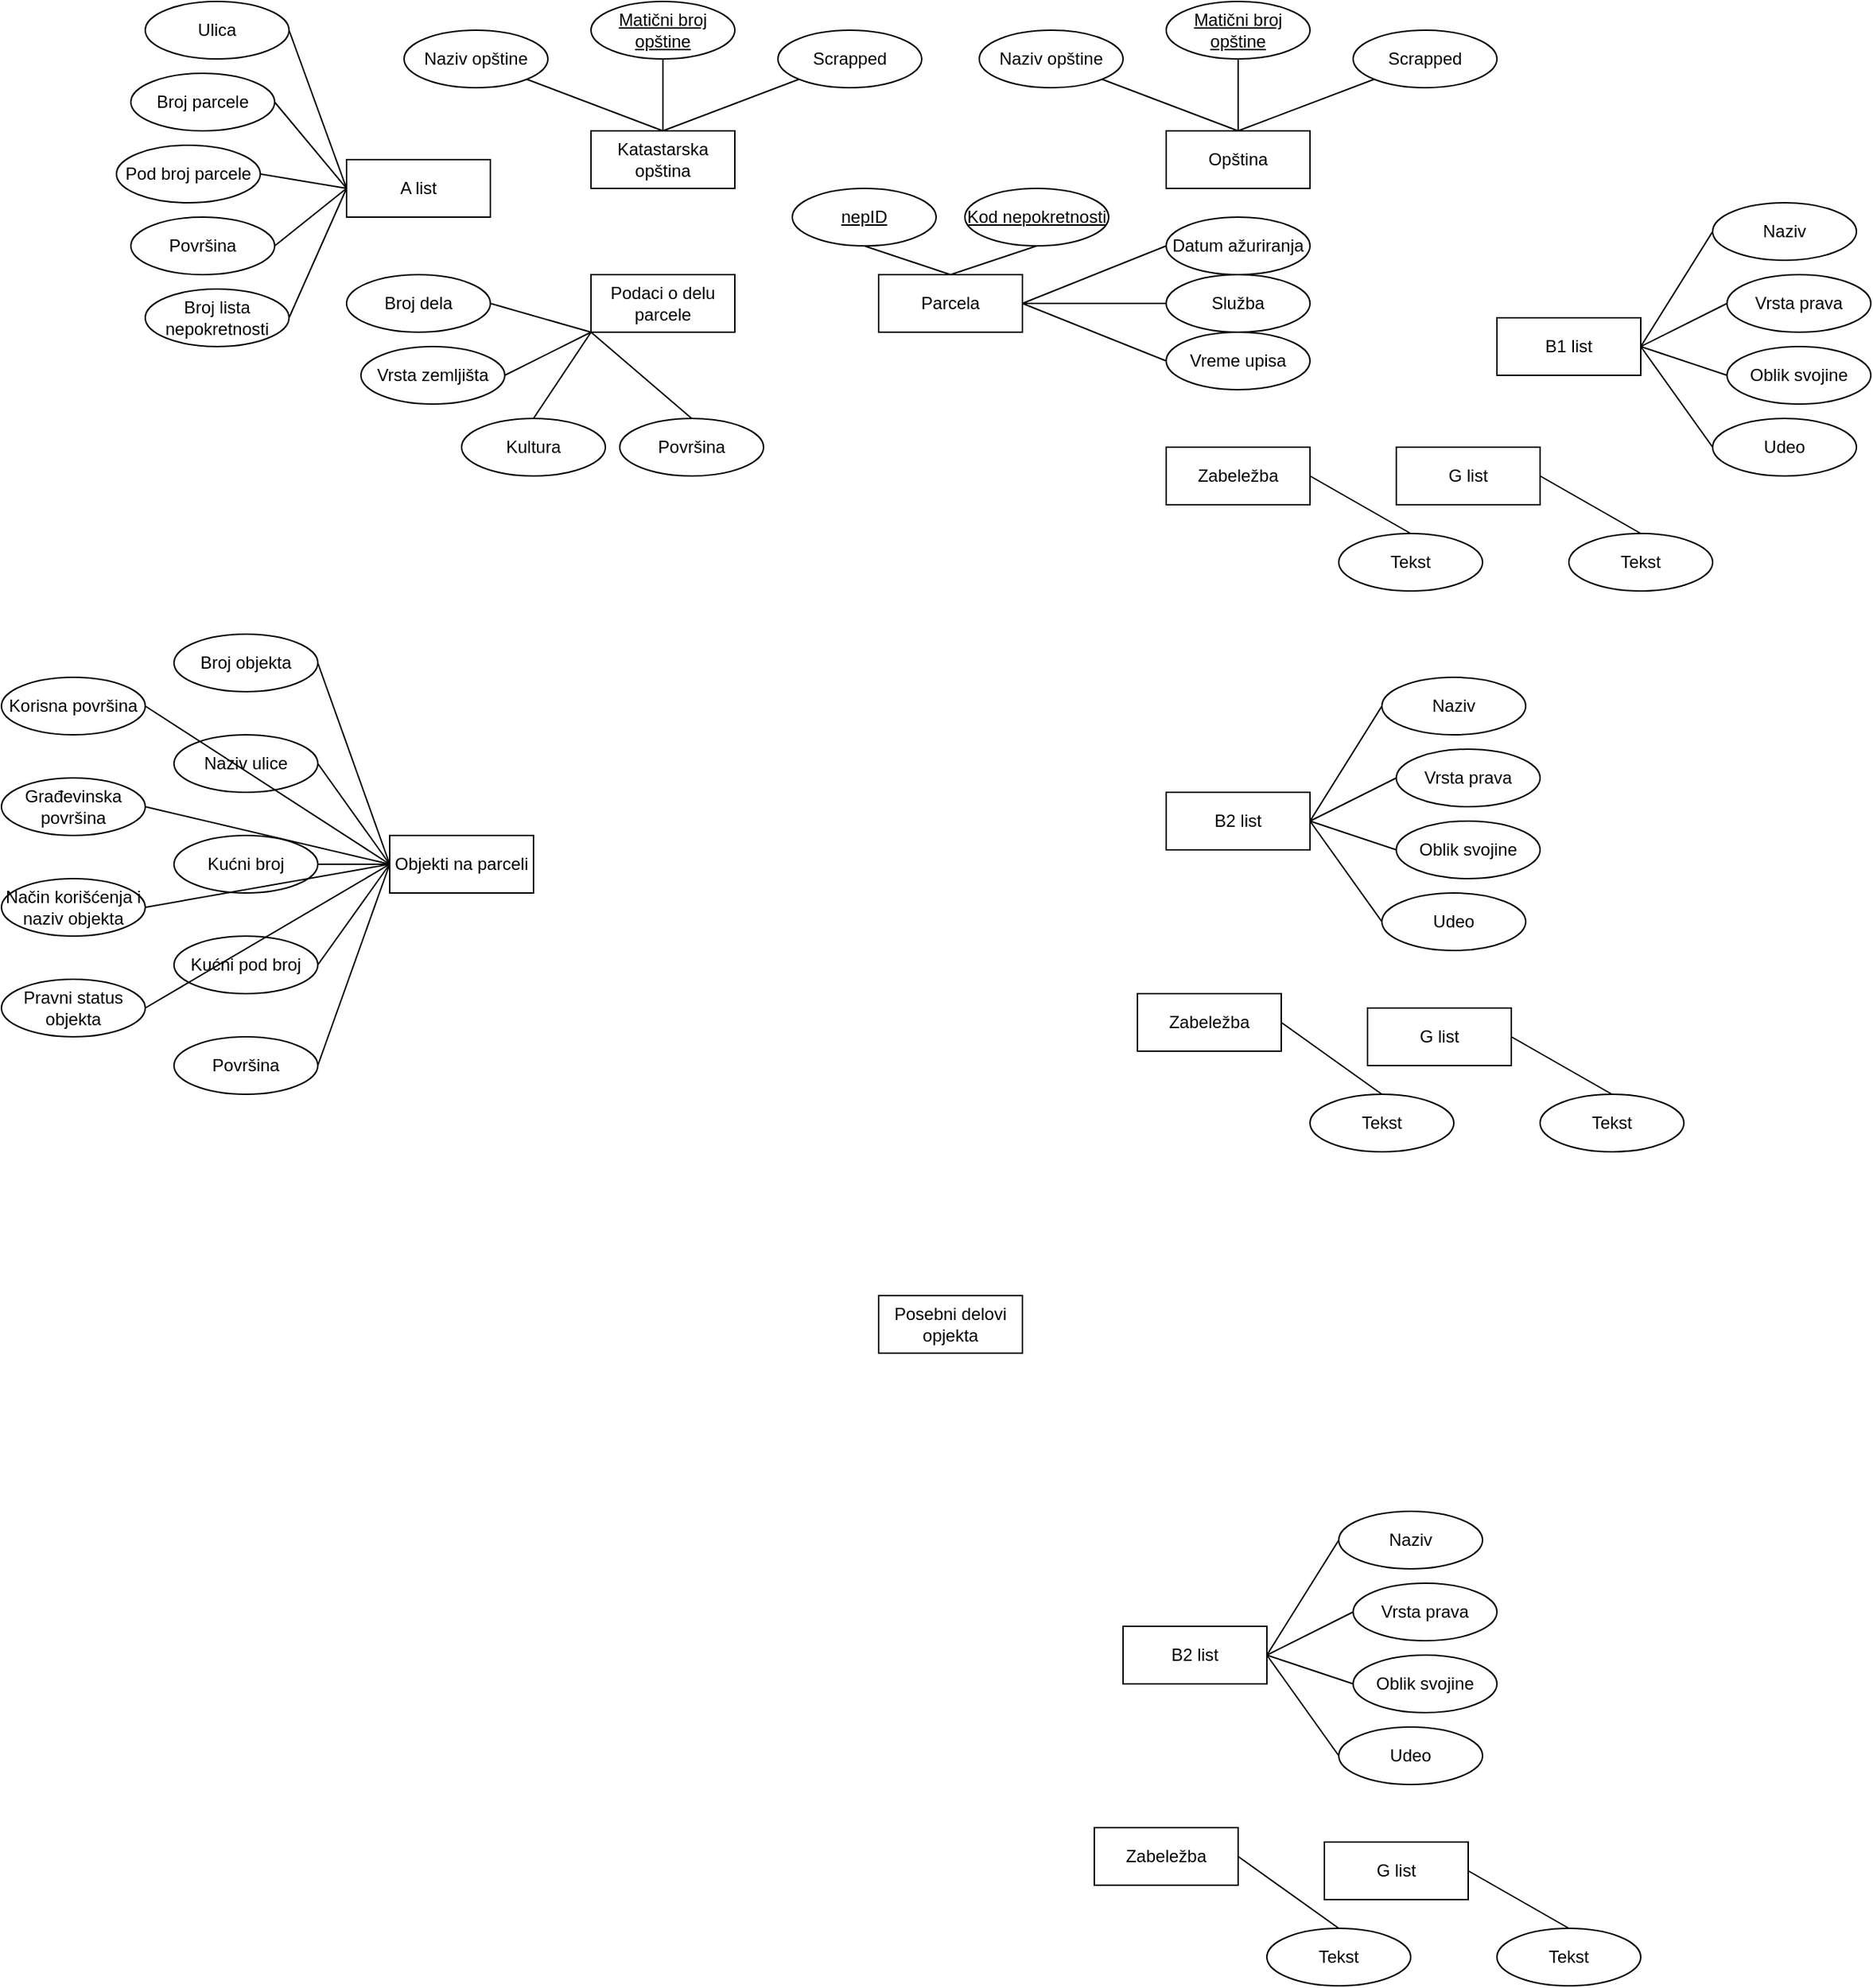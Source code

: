<mxfile version="13.5.5" type="device"><diagram id="R2lEEEUBdFMjLlhIrx00" name="Page-1"><mxGraphModel dx="2676" dy="861" grid="1" gridSize="10" guides="1" tooltips="1" connect="1" arrows="1" fold="1" page="1" pageScale="1" pageWidth="850" pageHeight="1100" math="0" shadow="0" extFonts="Permanent Marker^https://fonts.googleapis.com/css?family=Permanent+Marker"><root><mxCell id="0"/><mxCell id="1" parent="0"/><mxCell id="-k4tAiSwnsfLfCl1Pn4e-1" value="&lt;div&gt;Katastarska opština&lt;/div&gt;" style="whiteSpace=wrap;html=1;align=center;" vertex="1" parent="1"><mxGeometry x="-420" y="120" width="100" height="40" as="geometry"/></mxCell><mxCell id="-k4tAiSwnsfLfCl1Pn4e-2" value="Opština" style="whiteSpace=wrap;html=1;align=center;" vertex="1" parent="1"><mxGeometry x="-20" y="120" width="100" height="40" as="geometry"/></mxCell><mxCell id="-k4tAiSwnsfLfCl1Pn4e-3" value="Matični broj opštine" style="ellipse;whiteSpace=wrap;html=1;align=center;fontStyle=4;" vertex="1" parent="1"><mxGeometry x="-20" y="30" width="100" height="40" as="geometry"/></mxCell><mxCell id="-k4tAiSwnsfLfCl1Pn4e-4" value="&lt;div&gt;Naziv opštine&lt;/div&gt;" style="ellipse;whiteSpace=wrap;html=1;align=center;" vertex="1" parent="1"><mxGeometry x="-150" y="50" width="100" height="40" as="geometry"/></mxCell><mxCell id="-k4tAiSwnsfLfCl1Pn4e-5" value="&lt;div&gt;Scrapped&lt;/div&gt;" style="ellipse;whiteSpace=wrap;html=1;align=center;" vertex="1" parent="1"><mxGeometry x="110" y="50" width="100" height="40" as="geometry"/></mxCell><mxCell id="-k4tAiSwnsfLfCl1Pn4e-6" value="" style="endArrow=none;html=1;rounded=0;exitX=0;exitY=1;exitDx=0;exitDy=0;entryX=0.5;entryY=0;entryDx=0;entryDy=0;" edge="1" parent="1" source="-k4tAiSwnsfLfCl1Pn4e-5" target="-k4tAiSwnsfLfCl1Pn4e-2"><mxGeometry relative="1" as="geometry"><mxPoint x="-150" y="250" as="sourcePoint"/><mxPoint x="30" y="120" as="targetPoint"/></mxGeometry></mxCell><mxCell id="-k4tAiSwnsfLfCl1Pn4e-7" value="" style="endArrow=none;html=1;rounded=0;exitX=0.5;exitY=1;exitDx=0;exitDy=0;entryX=0.5;entryY=0;entryDx=0;entryDy=0;" edge="1" parent="1" source="-k4tAiSwnsfLfCl1Pn4e-3" target="-k4tAiSwnsfLfCl1Pn4e-2"><mxGeometry relative="1" as="geometry"><mxPoint x="-150" y="250" as="sourcePoint"/><mxPoint x="30" y="120" as="targetPoint"/></mxGeometry></mxCell><mxCell id="-k4tAiSwnsfLfCl1Pn4e-8" value="" style="endArrow=none;html=1;rounded=0;exitX=1;exitY=1;exitDx=0;exitDy=0;entryX=0.5;entryY=0;entryDx=0;entryDy=0;" edge="1" parent="1" source="-k4tAiSwnsfLfCl1Pn4e-4" target="-k4tAiSwnsfLfCl1Pn4e-2"><mxGeometry relative="1" as="geometry"><mxPoint x="-150" y="250" as="sourcePoint"/><mxPoint x="10" y="250" as="targetPoint"/></mxGeometry></mxCell><mxCell id="-k4tAiSwnsfLfCl1Pn4e-10" value="Matični broj opštine" style="ellipse;whiteSpace=wrap;html=1;align=center;fontStyle=4;" vertex="1" parent="1"><mxGeometry x="-420" y="30" width="100" height="40" as="geometry"/></mxCell><mxCell id="-k4tAiSwnsfLfCl1Pn4e-11" value="&lt;div&gt;Naziv opštine&lt;/div&gt;" style="ellipse;whiteSpace=wrap;html=1;align=center;" vertex="1" parent="1"><mxGeometry x="-550" y="50" width="100" height="40" as="geometry"/></mxCell><mxCell id="-k4tAiSwnsfLfCl1Pn4e-12" value="&lt;div&gt;Scrapped&lt;/div&gt;" style="ellipse;whiteSpace=wrap;html=1;align=center;" vertex="1" parent="1"><mxGeometry x="-290" y="50" width="100" height="40" as="geometry"/></mxCell><mxCell id="-k4tAiSwnsfLfCl1Pn4e-14" value="" style="endArrow=none;html=1;rounded=0;exitX=1;exitY=1;exitDx=0;exitDy=0;entryX=0.5;entryY=0;entryDx=0;entryDy=0;" edge="1" parent="1" source="-k4tAiSwnsfLfCl1Pn4e-11" target="-k4tAiSwnsfLfCl1Pn4e-1"><mxGeometry relative="1" as="geometry"><mxPoint x="-220" y="250" as="sourcePoint"/><mxPoint x="-510" y="150" as="targetPoint"/></mxGeometry></mxCell><mxCell id="-k4tAiSwnsfLfCl1Pn4e-15" value="" style="endArrow=none;html=1;rounded=0;entryX=0;entryY=1;entryDx=0;entryDy=0;exitX=0.5;exitY=0;exitDx=0;exitDy=0;" edge="1" parent="1" source="-k4tAiSwnsfLfCl1Pn4e-1" target="-k4tAiSwnsfLfCl1Pn4e-12"><mxGeometry relative="1" as="geometry"><mxPoint x="-220" y="250" as="sourcePoint"/><mxPoint x="-60" y="250" as="targetPoint"/></mxGeometry></mxCell><mxCell id="-k4tAiSwnsfLfCl1Pn4e-16" value="" style="endArrow=none;html=1;rounded=0;exitX=0.5;exitY=0;exitDx=0;exitDy=0;entryX=0.5;entryY=1;entryDx=0;entryDy=0;" edge="1" parent="1" source="-k4tAiSwnsfLfCl1Pn4e-1" target="-k4tAiSwnsfLfCl1Pn4e-10"><mxGeometry relative="1" as="geometry"><mxPoint x="-220" y="250" as="sourcePoint"/><mxPoint x="-60" y="250" as="targetPoint"/></mxGeometry></mxCell><mxCell id="-k4tAiSwnsfLfCl1Pn4e-17" value="&lt;div&gt;Parcela&lt;/div&gt;" style="whiteSpace=wrap;html=1;align=center;" vertex="1" parent="1"><mxGeometry x="-220" y="220" width="100" height="40" as="geometry"/></mxCell><mxCell id="-k4tAiSwnsfLfCl1Pn4e-18" value="&lt;div&gt;Objekti na parceli&lt;/div&gt;" style="whiteSpace=wrap;html=1;align=center;" vertex="1" parent="1"><mxGeometry x="-560" y="610" width="100" height="40" as="geometry"/></mxCell><mxCell id="-k4tAiSwnsfLfCl1Pn4e-19" value="&lt;div&gt;Posebni delovi opjekta&lt;/div&gt;" style="whiteSpace=wrap;html=1;align=center;" vertex="1" parent="1"><mxGeometry x="-220" y="930" width="100" height="40" as="geometry"/></mxCell><mxCell id="-k4tAiSwnsfLfCl1Pn4e-20" value="nepID" style="ellipse;whiteSpace=wrap;html=1;align=center;fontStyle=4;" vertex="1" parent="1"><mxGeometry x="-280" y="160" width="100" height="40" as="geometry"/></mxCell><mxCell id="-k4tAiSwnsfLfCl1Pn4e-21" value="&lt;div&gt;Kod nepokretnosti&lt;/div&gt;" style="ellipse;whiteSpace=wrap;html=1;align=center;fontStyle=4;" vertex="1" parent="1"><mxGeometry x="-160" y="160" width="100" height="40" as="geometry"/></mxCell><mxCell id="-k4tAiSwnsfLfCl1Pn4e-22" value="&lt;div&gt;Datum ažuriranja&lt;/div&gt;" style="ellipse;whiteSpace=wrap;html=1;align=center;" vertex="1" parent="1"><mxGeometry x="-20" y="180" width="100" height="40" as="geometry"/></mxCell><mxCell id="-k4tAiSwnsfLfCl1Pn4e-23" value="&lt;div&gt;Služba&lt;/div&gt;" style="ellipse;whiteSpace=wrap;html=1;align=center;" vertex="1" parent="1"><mxGeometry x="-20" y="220" width="100" height="40" as="geometry"/></mxCell><mxCell id="-k4tAiSwnsfLfCl1Pn4e-24" value="&lt;div&gt;Vreme upisa&lt;/div&gt;" style="ellipse;whiteSpace=wrap;html=1;align=center;" vertex="1" parent="1"><mxGeometry x="-20" y="260" width="100" height="40" as="geometry"/></mxCell><mxCell id="-k4tAiSwnsfLfCl1Pn4e-25" value="Broj lista nepokretnosti" style="ellipse;whiteSpace=wrap;html=1;align=center;" vertex="1" parent="1"><mxGeometry x="-730" y="230" width="100" height="40" as="geometry"/></mxCell><mxCell id="-k4tAiSwnsfLfCl1Pn4e-26" value="Površina" style="ellipse;whiteSpace=wrap;html=1;align=center;" vertex="1" parent="1"><mxGeometry x="-740" y="180" width="100" height="40" as="geometry"/></mxCell><mxCell id="-k4tAiSwnsfLfCl1Pn4e-27" value="Ulica" style="ellipse;whiteSpace=wrap;html=1;align=center;" vertex="1" parent="1"><mxGeometry x="-730" y="30" width="100" height="40" as="geometry"/></mxCell><mxCell id="-k4tAiSwnsfLfCl1Pn4e-28" value="&lt;div&gt;Pod broj parcele&lt;/div&gt;" style="ellipse;whiteSpace=wrap;html=1;align=center;" vertex="1" parent="1"><mxGeometry x="-750" y="130" width="100" height="40" as="geometry"/></mxCell><mxCell id="-k4tAiSwnsfLfCl1Pn4e-29" value="Broj parcele" style="ellipse;whiteSpace=wrap;html=1;align=center;" vertex="1" parent="1"><mxGeometry x="-740" y="80" width="100" height="40" as="geometry"/></mxCell><mxCell id="-k4tAiSwnsfLfCl1Pn4e-30" value="&lt;div&gt;Podaci o delu parcele&lt;/div&gt;" style="whiteSpace=wrap;html=1;align=center;" vertex="1" parent="1"><mxGeometry x="-420" y="220" width="100" height="40" as="geometry"/></mxCell><mxCell id="-k4tAiSwnsfLfCl1Pn4e-31" value="&lt;div&gt;A list&lt;/div&gt;" style="whiteSpace=wrap;html=1;align=center;" vertex="1" parent="1"><mxGeometry x="-590" y="140" width="100" height="40" as="geometry"/></mxCell><mxCell id="-k4tAiSwnsfLfCl1Pn4e-32" value="" style="endArrow=none;html=1;rounded=0;exitX=1;exitY=0.5;exitDx=0;exitDy=0;entryX=0;entryY=0.5;entryDx=0;entryDy=0;" edge="1" parent="1" source="-k4tAiSwnsfLfCl1Pn4e-25" target="-k4tAiSwnsfLfCl1Pn4e-31"><mxGeometry relative="1" as="geometry"><mxPoint x="-230" y="300" as="sourcePoint"/><mxPoint x="-70" y="300" as="targetPoint"/></mxGeometry></mxCell><mxCell id="-k4tAiSwnsfLfCl1Pn4e-33" value="" style="endArrow=none;html=1;rounded=0;exitX=1;exitY=0.5;exitDx=0;exitDy=0;entryX=0;entryY=0.5;entryDx=0;entryDy=0;" edge="1" parent="1" source="-k4tAiSwnsfLfCl1Pn4e-26" target="-k4tAiSwnsfLfCl1Pn4e-31"><mxGeometry relative="1" as="geometry"><mxPoint x="-230" y="300" as="sourcePoint"/><mxPoint x="-70" y="300" as="targetPoint"/></mxGeometry></mxCell><mxCell id="-k4tAiSwnsfLfCl1Pn4e-34" value="" style="endArrow=none;html=1;rounded=0;exitX=1;exitY=0.5;exitDx=0;exitDy=0;entryX=0;entryY=0.5;entryDx=0;entryDy=0;" edge="1" parent="1" source="-k4tAiSwnsfLfCl1Pn4e-28" target="-k4tAiSwnsfLfCl1Pn4e-31"><mxGeometry relative="1" as="geometry"><mxPoint x="-230" y="300" as="sourcePoint"/><mxPoint x="-70" y="300" as="targetPoint"/></mxGeometry></mxCell><mxCell id="-k4tAiSwnsfLfCl1Pn4e-35" value="" style="endArrow=none;html=1;rounded=0;exitX=1;exitY=0.5;exitDx=0;exitDy=0;entryX=0;entryY=0.5;entryDx=0;entryDy=0;" edge="1" parent="1" source="-k4tAiSwnsfLfCl1Pn4e-29" target="-k4tAiSwnsfLfCl1Pn4e-31"><mxGeometry relative="1" as="geometry"><mxPoint x="-230" y="300" as="sourcePoint"/><mxPoint x="-70" y="300" as="targetPoint"/></mxGeometry></mxCell><mxCell id="-k4tAiSwnsfLfCl1Pn4e-36" value="" style="endArrow=none;html=1;rounded=0;exitX=0;exitY=0.5;exitDx=0;exitDy=0;entryX=1;entryY=0.5;entryDx=0;entryDy=0;" edge="1" parent="1" source="-k4tAiSwnsfLfCl1Pn4e-31" target="-k4tAiSwnsfLfCl1Pn4e-27"><mxGeometry relative="1" as="geometry"><mxPoint x="-230" y="300" as="sourcePoint"/><mxPoint x="-70" y="300" as="targetPoint"/></mxGeometry></mxCell><mxCell id="-k4tAiSwnsfLfCl1Pn4e-38" value="" style="endArrow=none;html=1;rounded=0;exitX=1;exitY=0.5;exitDx=0;exitDy=0;entryX=0;entryY=0.5;entryDx=0;entryDy=0;" edge="1" parent="1" source="-k4tAiSwnsfLfCl1Pn4e-17" target="-k4tAiSwnsfLfCl1Pn4e-22"><mxGeometry relative="1" as="geometry"><mxPoint x="-230" y="300" as="sourcePoint"/><mxPoint x="-70" y="300" as="targetPoint"/></mxGeometry></mxCell><mxCell id="-k4tAiSwnsfLfCl1Pn4e-39" value="" style="endArrow=none;html=1;rounded=0;exitX=0.5;exitY=1;exitDx=0;exitDy=0;entryX=0.5;entryY=0;entryDx=0;entryDy=0;" edge="1" parent="1" source="-k4tAiSwnsfLfCl1Pn4e-21" target="-k4tAiSwnsfLfCl1Pn4e-17"><mxGeometry relative="1" as="geometry"><mxPoint x="-230" y="300" as="sourcePoint"/><mxPoint x="-70" y="300" as="targetPoint"/></mxGeometry></mxCell><mxCell id="-k4tAiSwnsfLfCl1Pn4e-40" value="" style="endArrow=none;html=1;rounded=0;exitX=0.5;exitY=1;exitDx=0;exitDy=0;entryX=0.5;entryY=0;entryDx=0;entryDy=0;" edge="1" parent="1" source="-k4tAiSwnsfLfCl1Pn4e-20" target="-k4tAiSwnsfLfCl1Pn4e-17"><mxGeometry relative="1" as="geometry"><mxPoint x="-230" y="300" as="sourcePoint"/><mxPoint x="-70" y="300" as="targetPoint"/></mxGeometry></mxCell><mxCell id="-k4tAiSwnsfLfCl1Pn4e-43" value="" style="endArrow=none;html=1;rounded=0;exitX=1;exitY=0.5;exitDx=0;exitDy=0;entryX=0;entryY=0.5;entryDx=0;entryDy=0;" edge="1" parent="1" source="-k4tAiSwnsfLfCl1Pn4e-17" target="-k4tAiSwnsfLfCl1Pn4e-24"><mxGeometry relative="1" as="geometry"><mxPoint x="-230" y="300" as="sourcePoint"/><mxPoint x="-70" y="300" as="targetPoint"/></mxGeometry></mxCell><mxCell id="-k4tAiSwnsfLfCl1Pn4e-44" value="" style="endArrow=none;html=1;rounded=0;entryX=1;entryY=0.5;entryDx=0;entryDy=0;exitX=0;exitY=0.5;exitDx=0;exitDy=0;" edge="1" parent="1" source="-k4tAiSwnsfLfCl1Pn4e-23" target="-k4tAiSwnsfLfCl1Pn4e-17"><mxGeometry relative="1" as="geometry"><mxPoint x="-230" y="300" as="sourcePoint"/><mxPoint x="-70" y="300" as="targetPoint"/></mxGeometry></mxCell><mxCell id="-k4tAiSwnsfLfCl1Pn4e-45" value="Površina" style="ellipse;whiteSpace=wrap;html=1;align=center;" vertex="1" parent="1"><mxGeometry x="-400" y="320" width="100" height="40" as="geometry"/></mxCell><mxCell id="-k4tAiSwnsfLfCl1Pn4e-46" value="Vrsta zemljišta" style="ellipse;whiteSpace=wrap;html=1;align=center;" vertex="1" parent="1"><mxGeometry x="-580" y="270" width="100" height="40" as="geometry"/></mxCell><mxCell id="-k4tAiSwnsfLfCl1Pn4e-47" value="Kultura" style="ellipse;whiteSpace=wrap;html=1;align=center;" vertex="1" parent="1"><mxGeometry x="-510" y="320" width="100" height="40" as="geometry"/></mxCell><mxCell id="-k4tAiSwnsfLfCl1Pn4e-48" value="Broj dela" style="ellipse;whiteSpace=wrap;html=1;align=center;" vertex="1" parent="1"><mxGeometry x="-590" y="220" width="100" height="40" as="geometry"/></mxCell><mxCell id="-k4tAiSwnsfLfCl1Pn4e-49" value="" style="endArrow=none;html=1;rounded=0;exitX=0;exitY=1;exitDx=0;exitDy=0;entryX=0.5;entryY=0;entryDx=0;entryDy=0;" edge="1" parent="1" source="-k4tAiSwnsfLfCl1Pn4e-30" target="-k4tAiSwnsfLfCl1Pn4e-45"><mxGeometry relative="1" as="geometry"><mxPoint x="-250" y="150" as="sourcePoint"/><mxPoint x="-90" y="150" as="targetPoint"/></mxGeometry></mxCell><mxCell id="-k4tAiSwnsfLfCl1Pn4e-50" value="" style="endArrow=none;html=1;rounded=0;exitX=0.5;exitY=0;exitDx=0;exitDy=0;entryX=0;entryY=1;entryDx=0;entryDy=0;" edge="1" parent="1" source="-k4tAiSwnsfLfCl1Pn4e-47" target="-k4tAiSwnsfLfCl1Pn4e-30"><mxGeometry relative="1" as="geometry"><mxPoint x="-250" y="150" as="sourcePoint"/><mxPoint x="-90" y="150" as="targetPoint"/></mxGeometry></mxCell><mxCell id="-k4tAiSwnsfLfCl1Pn4e-51" value="" style="endArrow=none;html=1;rounded=0;exitX=1;exitY=0.5;exitDx=0;exitDy=0;entryX=0;entryY=1;entryDx=0;entryDy=0;" edge="1" parent="1" source="-k4tAiSwnsfLfCl1Pn4e-46" target="-k4tAiSwnsfLfCl1Pn4e-30"><mxGeometry relative="1" as="geometry"><mxPoint x="-190" y="270" as="sourcePoint"/><mxPoint x="-90" y="150" as="targetPoint"/></mxGeometry></mxCell><mxCell id="-k4tAiSwnsfLfCl1Pn4e-52" value="" style="endArrow=none;html=1;rounded=0;exitX=1;exitY=0.5;exitDx=0;exitDy=0;entryX=0;entryY=1;entryDx=0;entryDy=0;" edge="1" parent="1" source="-k4tAiSwnsfLfCl1Pn4e-48" target="-k4tAiSwnsfLfCl1Pn4e-30"><mxGeometry relative="1" as="geometry"><mxPoint x="-250" y="150" as="sourcePoint"/><mxPoint x="-90" y="150" as="targetPoint"/></mxGeometry></mxCell><mxCell id="-k4tAiSwnsfLfCl1Pn4e-53" value="&lt;div&gt;B1 list&lt;/div&gt;" style="whiteSpace=wrap;html=1;align=center;" vertex="1" parent="1"><mxGeometry x="210" y="250" width="100" height="40" as="geometry"/></mxCell><mxCell id="-k4tAiSwnsfLfCl1Pn4e-54" value="Naziv" style="ellipse;whiteSpace=wrap;html=1;align=center;" vertex="1" parent="1"><mxGeometry x="360" y="170" width="100" height="40" as="geometry"/></mxCell><mxCell id="-k4tAiSwnsfLfCl1Pn4e-55" value="Vrsta prava" style="ellipse;whiteSpace=wrap;html=1;align=center;" vertex="1" parent="1"><mxGeometry x="370" y="220" width="100" height="40" as="geometry"/></mxCell><mxCell id="-k4tAiSwnsfLfCl1Pn4e-56" value="Oblik svojine" style="ellipse;whiteSpace=wrap;html=1;align=center;" vertex="1" parent="1"><mxGeometry x="370" y="270" width="100" height="40" as="geometry"/></mxCell><mxCell id="-k4tAiSwnsfLfCl1Pn4e-57" value="&lt;div&gt;Udeo&lt;/div&gt;" style="ellipse;whiteSpace=wrap;html=1;align=center;" vertex="1" parent="1"><mxGeometry x="360" y="320" width="100" height="40" as="geometry"/></mxCell><mxCell id="-k4tAiSwnsfLfCl1Pn4e-58" value="" style="endArrow=none;html=1;rounded=0;entryX=0;entryY=0.5;entryDx=0;entryDy=0;exitX=1;exitY=0.5;exitDx=0;exitDy=0;" edge="1" parent="1" source="-k4tAiSwnsfLfCl1Pn4e-53" target="-k4tAiSwnsfLfCl1Pn4e-57"><mxGeometry relative="1" as="geometry"><mxPoint x="-80" y="130" as="sourcePoint"/><mxPoint x="80" y="130" as="targetPoint"/></mxGeometry></mxCell><mxCell id="-k4tAiSwnsfLfCl1Pn4e-59" value="" style="endArrow=none;html=1;rounded=0;entryX=0;entryY=0.5;entryDx=0;entryDy=0;exitX=1;exitY=0.5;exitDx=0;exitDy=0;" edge="1" parent="1" source="-k4tAiSwnsfLfCl1Pn4e-53" target="-k4tAiSwnsfLfCl1Pn4e-56"><mxGeometry relative="1" as="geometry"><mxPoint x="-80" y="130" as="sourcePoint"/><mxPoint x="80" y="130" as="targetPoint"/></mxGeometry></mxCell><mxCell id="-k4tAiSwnsfLfCl1Pn4e-60" value="" style="endArrow=none;html=1;rounded=0;entryX=0;entryY=0.5;entryDx=0;entryDy=0;exitX=1;exitY=0.5;exitDx=0;exitDy=0;" edge="1" parent="1" source="-k4tAiSwnsfLfCl1Pn4e-53" target="-k4tAiSwnsfLfCl1Pn4e-55"><mxGeometry relative="1" as="geometry"><mxPoint x="-80" y="130" as="sourcePoint"/><mxPoint x="80" y="130" as="targetPoint"/></mxGeometry></mxCell><mxCell id="-k4tAiSwnsfLfCl1Pn4e-61" value="" style="endArrow=none;html=1;rounded=0;entryX=0;entryY=0.5;entryDx=0;entryDy=0;exitX=1;exitY=0.5;exitDx=0;exitDy=0;" edge="1" parent="1" source="-k4tAiSwnsfLfCl1Pn4e-53" target="-k4tAiSwnsfLfCl1Pn4e-54"><mxGeometry relative="1" as="geometry"><mxPoint x="-80" y="130" as="sourcePoint"/><mxPoint x="80" y="130" as="targetPoint"/></mxGeometry></mxCell><mxCell id="-k4tAiSwnsfLfCl1Pn4e-62" value="G list" style="whiteSpace=wrap;html=1;align=center;" vertex="1" parent="1"><mxGeometry x="140" y="340" width="100" height="40" as="geometry"/></mxCell><mxCell id="-k4tAiSwnsfLfCl1Pn4e-64" value="&lt;div&gt;Tekst&lt;/div&gt;" style="ellipse;whiteSpace=wrap;html=1;align=center;" vertex="1" parent="1"><mxGeometry x="260" y="400" width="100" height="40" as="geometry"/></mxCell><mxCell id="-k4tAiSwnsfLfCl1Pn4e-65" value="" style="endArrow=none;html=1;rounded=0;entryX=1;entryY=0.5;entryDx=0;entryDy=0;exitX=0.5;exitY=0;exitDx=0;exitDy=0;" edge="1" parent="1" source="-k4tAiSwnsfLfCl1Pn4e-64" target="-k4tAiSwnsfLfCl1Pn4e-62"><mxGeometry relative="1" as="geometry"><mxPoint x="-140" y="220" as="sourcePoint"/><mxPoint x="20" y="220" as="targetPoint"/></mxGeometry></mxCell><mxCell id="-k4tAiSwnsfLfCl1Pn4e-66" value="Zabeležba" style="whiteSpace=wrap;html=1;align=center;" vertex="1" parent="1"><mxGeometry x="-20" y="340" width="100" height="40" as="geometry"/></mxCell><mxCell id="-k4tAiSwnsfLfCl1Pn4e-67" value="&lt;div&gt;Tekst&lt;/div&gt;" style="ellipse;whiteSpace=wrap;html=1;align=center;" vertex="1" parent="1"><mxGeometry x="100" y="400" width="100" height="40" as="geometry"/></mxCell><mxCell id="-k4tAiSwnsfLfCl1Pn4e-68" value="" style="endArrow=none;html=1;rounded=0;exitX=0.5;exitY=0;exitDx=0;exitDy=0;entryX=1;entryY=0.5;entryDx=0;entryDy=0;" edge="1" parent="1" source="-k4tAiSwnsfLfCl1Pn4e-67" target="-k4tAiSwnsfLfCl1Pn4e-66"><mxGeometry relative="1" as="geometry"><mxPoint x="280" y="430" as="sourcePoint"/><mxPoint x="230" y="370" as="targetPoint"/></mxGeometry></mxCell><mxCell id="-k4tAiSwnsfLfCl1Pn4e-69" value="G list" style="whiteSpace=wrap;html=1;align=center;" vertex="1" parent="1"><mxGeometry x="120" y="730" width="100" height="40" as="geometry"/></mxCell><mxCell id="-k4tAiSwnsfLfCl1Pn4e-70" value="&lt;div&gt;Tekst&lt;/div&gt;" style="ellipse;whiteSpace=wrap;html=1;align=center;" vertex="1" parent="1"><mxGeometry x="240" y="790" width="100" height="40" as="geometry"/></mxCell><mxCell id="-k4tAiSwnsfLfCl1Pn4e-71" value="" style="endArrow=none;html=1;rounded=0;entryX=1;entryY=0.5;entryDx=0;entryDy=0;exitX=0.5;exitY=0;exitDx=0;exitDy=0;" edge="1" parent="1" source="-k4tAiSwnsfLfCl1Pn4e-70" target="-k4tAiSwnsfLfCl1Pn4e-69"><mxGeometry relative="1" as="geometry"><mxPoint x="-140" y="500" as="sourcePoint"/><mxPoint x="20" y="500" as="targetPoint"/></mxGeometry></mxCell><mxCell id="-k4tAiSwnsfLfCl1Pn4e-72" value="Zabeležba" style="whiteSpace=wrap;html=1;align=center;" vertex="1" parent="1"><mxGeometry x="-40" y="720" width="100" height="40" as="geometry"/></mxCell><mxCell id="-k4tAiSwnsfLfCl1Pn4e-73" value="&lt;div&gt;Tekst&lt;/div&gt;" style="ellipse;whiteSpace=wrap;html=1;align=center;" vertex="1" parent="1"><mxGeometry x="80" y="790" width="100" height="40" as="geometry"/></mxCell><mxCell id="-k4tAiSwnsfLfCl1Pn4e-74" value="" style="endArrow=none;html=1;rounded=0;exitX=0.5;exitY=0;exitDx=0;exitDy=0;entryX=1;entryY=0.5;entryDx=0;entryDy=0;" edge="1" parent="1" source="-k4tAiSwnsfLfCl1Pn4e-73" target="-k4tAiSwnsfLfCl1Pn4e-72"><mxGeometry relative="1" as="geometry"><mxPoint x="280" y="710" as="sourcePoint"/><mxPoint x="230" y="650" as="targetPoint"/></mxGeometry></mxCell><mxCell id="-k4tAiSwnsfLfCl1Pn4e-75" value="&lt;div&gt;B2 list&lt;/div&gt;" style="whiteSpace=wrap;html=1;align=center;" vertex="1" parent="1"><mxGeometry x="-20" y="580" width="100" height="40" as="geometry"/></mxCell><mxCell id="-k4tAiSwnsfLfCl1Pn4e-76" value="Naziv" style="ellipse;whiteSpace=wrap;html=1;align=center;" vertex="1" parent="1"><mxGeometry x="130" y="500" width="100" height="40" as="geometry"/></mxCell><mxCell id="-k4tAiSwnsfLfCl1Pn4e-77" value="Vrsta prava" style="ellipse;whiteSpace=wrap;html=1;align=center;" vertex="1" parent="1"><mxGeometry x="140" y="550" width="100" height="40" as="geometry"/></mxCell><mxCell id="-k4tAiSwnsfLfCl1Pn4e-78" value="Oblik svojine" style="ellipse;whiteSpace=wrap;html=1;align=center;" vertex="1" parent="1"><mxGeometry x="140" y="600" width="100" height="40" as="geometry"/></mxCell><mxCell id="-k4tAiSwnsfLfCl1Pn4e-79" value="&lt;div&gt;Udeo&lt;/div&gt;" style="ellipse;whiteSpace=wrap;html=1;align=center;" vertex="1" parent="1"><mxGeometry x="130" y="650" width="100" height="40" as="geometry"/></mxCell><mxCell id="-k4tAiSwnsfLfCl1Pn4e-80" value="" style="endArrow=none;html=1;rounded=0;entryX=0;entryY=0.5;entryDx=0;entryDy=0;exitX=1;exitY=0.5;exitDx=0;exitDy=0;" edge="1" parent="1" source="-k4tAiSwnsfLfCl1Pn4e-75" target="-k4tAiSwnsfLfCl1Pn4e-79"><mxGeometry relative="1" as="geometry"><mxPoint x="-290" y="520" as="sourcePoint"/><mxPoint x="-130" y="520" as="targetPoint"/></mxGeometry></mxCell><mxCell id="-k4tAiSwnsfLfCl1Pn4e-81" value="" style="endArrow=none;html=1;rounded=0;entryX=0;entryY=0.5;entryDx=0;entryDy=0;exitX=1;exitY=0.5;exitDx=0;exitDy=0;" edge="1" parent="1" source="-k4tAiSwnsfLfCl1Pn4e-75" target="-k4tAiSwnsfLfCl1Pn4e-78"><mxGeometry relative="1" as="geometry"><mxPoint x="-290" y="520" as="sourcePoint"/><mxPoint x="-130" y="520" as="targetPoint"/></mxGeometry></mxCell><mxCell id="-k4tAiSwnsfLfCl1Pn4e-82" value="" style="endArrow=none;html=1;rounded=0;entryX=0;entryY=0.5;entryDx=0;entryDy=0;exitX=1;exitY=0.5;exitDx=0;exitDy=0;" edge="1" parent="1" source="-k4tAiSwnsfLfCl1Pn4e-75" target="-k4tAiSwnsfLfCl1Pn4e-77"><mxGeometry relative="1" as="geometry"><mxPoint x="-290" y="520" as="sourcePoint"/><mxPoint x="-130" y="520" as="targetPoint"/></mxGeometry></mxCell><mxCell id="-k4tAiSwnsfLfCl1Pn4e-83" value="" style="endArrow=none;html=1;rounded=0;entryX=0;entryY=0.5;entryDx=0;entryDy=0;exitX=1;exitY=0.5;exitDx=0;exitDy=0;" edge="1" parent="1" source="-k4tAiSwnsfLfCl1Pn4e-75" target="-k4tAiSwnsfLfCl1Pn4e-76"><mxGeometry relative="1" as="geometry"><mxPoint x="-290" y="520" as="sourcePoint"/><mxPoint x="-130" y="520" as="targetPoint"/></mxGeometry></mxCell><mxCell id="-k4tAiSwnsfLfCl1Pn4e-84" value="Broj objekta" style="ellipse;whiteSpace=wrap;html=1;align=center;" vertex="1" parent="1"><mxGeometry x="-710" y="470" width="100" height="40" as="geometry"/></mxCell><mxCell id="-k4tAiSwnsfLfCl1Pn4e-85" value="Naziv ulice" style="ellipse;whiteSpace=wrap;html=1;align=center;" vertex="1" parent="1"><mxGeometry x="-710" y="540" width="100" height="40" as="geometry"/></mxCell><mxCell id="-k4tAiSwnsfLfCl1Pn4e-87" value="Kućni broj" style="ellipse;whiteSpace=wrap;html=1;align=center;" vertex="1" parent="1"><mxGeometry x="-710" y="610" width="100" height="40" as="geometry"/></mxCell><mxCell id="-k4tAiSwnsfLfCl1Pn4e-88" value="Kućni pod broj" style="ellipse;whiteSpace=wrap;html=1;align=center;" vertex="1" parent="1"><mxGeometry x="-710" y="680" width="100" height="40" as="geometry"/></mxCell><mxCell id="-k4tAiSwnsfLfCl1Pn4e-89" value="Površina" style="ellipse;whiteSpace=wrap;html=1;align=center;" vertex="1" parent="1"><mxGeometry x="-710" y="750" width="100" height="40" as="geometry"/></mxCell><mxCell id="-k4tAiSwnsfLfCl1Pn4e-90" value="Korisna površina" style="ellipse;whiteSpace=wrap;html=1;align=center;" vertex="1" parent="1"><mxGeometry x="-830" y="500" width="100" height="40" as="geometry"/></mxCell><mxCell id="-k4tAiSwnsfLfCl1Pn4e-91" value="Građevinska površina" style="ellipse;whiteSpace=wrap;html=1;align=center;" vertex="1" parent="1"><mxGeometry x="-830" y="570" width="100" height="40" as="geometry"/></mxCell><mxCell id="-k4tAiSwnsfLfCl1Pn4e-92" value="Način korišćenja i naziv objekta" style="ellipse;whiteSpace=wrap;html=1;align=center;" vertex="1" parent="1"><mxGeometry x="-830" y="640" width="100" height="40" as="geometry"/></mxCell><mxCell id="-k4tAiSwnsfLfCl1Pn4e-93" value="Pravni status objekta" style="ellipse;whiteSpace=wrap;html=1;align=center;" vertex="1" parent="1"><mxGeometry x="-830" y="710" width="100" height="40" as="geometry"/></mxCell><mxCell id="-k4tAiSwnsfLfCl1Pn4e-96" value="" style="endArrow=none;html=1;rounded=0;exitX=1;exitY=0.5;exitDx=0;exitDy=0;entryX=0;entryY=0.5;entryDx=0;entryDy=0;" edge="1" parent="1" source="-k4tAiSwnsfLfCl1Pn4e-93" target="-k4tAiSwnsfLfCl1Pn4e-18"><mxGeometry relative="1" as="geometry"><mxPoint x="-520" y="540" as="sourcePoint"/><mxPoint x="-530" y="720" as="targetPoint"/></mxGeometry></mxCell><mxCell id="-k4tAiSwnsfLfCl1Pn4e-97" value="" style="endArrow=none;html=1;rounded=0;exitX=1;exitY=0.5;exitDx=0;exitDy=0;entryX=0;entryY=0.5;entryDx=0;entryDy=0;" edge="1" parent="1" source="-k4tAiSwnsfLfCl1Pn4e-92" target="-k4tAiSwnsfLfCl1Pn4e-18"><mxGeometry relative="1" as="geometry"><mxPoint x="-520" y="540" as="sourcePoint"/><mxPoint x="-360" y="540" as="targetPoint"/></mxGeometry></mxCell><mxCell id="-k4tAiSwnsfLfCl1Pn4e-98" value="" style="endArrow=none;html=1;rounded=0;exitX=1;exitY=0.5;exitDx=0;exitDy=0;entryX=0;entryY=0.5;entryDx=0;entryDy=0;" edge="1" parent="1" source="-k4tAiSwnsfLfCl1Pn4e-91" target="-k4tAiSwnsfLfCl1Pn4e-18"><mxGeometry relative="1" as="geometry"><mxPoint x="-520" y="540" as="sourcePoint"/><mxPoint x="-360" y="540" as="targetPoint"/></mxGeometry></mxCell><mxCell id="-k4tAiSwnsfLfCl1Pn4e-99" value="" style="endArrow=none;html=1;rounded=0;exitX=1;exitY=0.5;exitDx=0;exitDy=0;entryX=0;entryY=0.5;entryDx=0;entryDy=0;" edge="1" parent="1" source="-k4tAiSwnsfLfCl1Pn4e-90" target="-k4tAiSwnsfLfCl1Pn4e-18"><mxGeometry relative="1" as="geometry"><mxPoint x="-520" y="540" as="sourcePoint"/><mxPoint x="-360" y="540" as="targetPoint"/></mxGeometry></mxCell><mxCell id="-k4tAiSwnsfLfCl1Pn4e-100" value="" style="endArrow=none;html=1;rounded=0;exitX=1;exitY=0.5;exitDx=0;exitDy=0;entryX=0;entryY=0.5;entryDx=0;entryDy=0;" edge="1" parent="1" source="-k4tAiSwnsfLfCl1Pn4e-88" target="-k4tAiSwnsfLfCl1Pn4e-18"><mxGeometry relative="1" as="geometry"><mxPoint x="-520" y="540" as="sourcePoint"/><mxPoint x="-360" y="540" as="targetPoint"/></mxGeometry></mxCell><mxCell id="-k4tAiSwnsfLfCl1Pn4e-101" value="" style="endArrow=none;html=1;rounded=0;exitX=1;exitY=0.5;exitDx=0;exitDy=0;entryX=0;entryY=0.5;entryDx=0;entryDy=0;" edge="1" parent="1" source="-k4tAiSwnsfLfCl1Pn4e-89" target="-k4tAiSwnsfLfCl1Pn4e-18"><mxGeometry relative="1" as="geometry"><mxPoint x="-520" y="540" as="sourcePoint"/><mxPoint x="-360" y="540" as="targetPoint"/></mxGeometry></mxCell><mxCell id="-k4tAiSwnsfLfCl1Pn4e-102" value="" style="endArrow=none;html=1;rounded=0;exitX=1;exitY=0.5;exitDx=0;exitDy=0;entryX=0;entryY=0.5;entryDx=0;entryDy=0;" edge="1" parent="1" source="-k4tAiSwnsfLfCl1Pn4e-87" target="-k4tAiSwnsfLfCl1Pn4e-18"><mxGeometry relative="1" as="geometry"><mxPoint x="-520" y="540" as="sourcePoint"/><mxPoint x="-360" y="540" as="targetPoint"/></mxGeometry></mxCell><mxCell id="-k4tAiSwnsfLfCl1Pn4e-103" value="" style="endArrow=none;html=1;rounded=0;exitX=1;exitY=0.5;exitDx=0;exitDy=0;entryX=0;entryY=0.5;entryDx=0;entryDy=0;" edge="1" parent="1" source="-k4tAiSwnsfLfCl1Pn4e-85" target="-k4tAiSwnsfLfCl1Pn4e-18"><mxGeometry relative="1" as="geometry"><mxPoint x="-520" y="540" as="sourcePoint"/><mxPoint x="-360" y="540" as="targetPoint"/></mxGeometry></mxCell><mxCell id="-k4tAiSwnsfLfCl1Pn4e-104" value="" style="endArrow=none;html=1;rounded=0;exitX=1;exitY=0.5;exitDx=0;exitDy=0;entryX=0;entryY=0.5;entryDx=0;entryDy=0;" edge="1" parent="1" source="-k4tAiSwnsfLfCl1Pn4e-84" target="-k4tAiSwnsfLfCl1Pn4e-18"><mxGeometry relative="1" as="geometry"><mxPoint x="-520" y="540" as="sourcePoint"/><mxPoint x="-360" y="540" as="targetPoint"/></mxGeometry></mxCell><mxCell id="-k4tAiSwnsfLfCl1Pn4e-105" value="G list" style="whiteSpace=wrap;html=1;align=center;" vertex="1" parent="1"><mxGeometry x="90" y="1310" width="100" height="40" as="geometry"/></mxCell><mxCell id="-k4tAiSwnsfLfCl1Pn4e-106" value="&lt;div&gt;Tekst&lt;/div&gt;" style="ellipse;whiteSpace=wrap;html=1;align=center;" vertex="1" parent="1"><mxGeometry x="210" y="1370" width="100" height="40" as="geometry"/></mxCell><mxCell id="-k4tAiSwnsfLfCl1Pn4e-107" value="" style="endArrow=none;html=1;rounded=0;entryX=1;entryY=0.5;entryDx=0;entryDy=0;exitX=0.5;exitY=0;exitDx=0;exitDy=0;" edge="1" parent="1" source="-k4tAiSwnsfLfCl1Pn4e-106" target="-k4tAiSwnsfLfCl1Pn4e-105"><mxGeometry relative="1" as="geometry"><mxPoint x="-170" y="1080" as="sourcePoint"/><mxPoint x="-10" y="1080" as="targetPoint"/></mxGeometry></mxCell><mxCell id="-k4tAiSwnsfLfCl1Pn4e-108" value="Zabeležba" style="whiteSpace=wrap;html=1;align=center;" vertex="1" parent="1"><mxGeometry x="-70" y="1300" width="100" height="40" as="geometry"/></mxCell><mxCell id="-k4tAiSwnsfLfCl1Pn4e-109" value="&lt;div&gt;Tekst&lt;/div&gt;" style="ellipse;whiteSpace=wrap;html=1;align=center;" vertex="1" parent="1"><mxGeometry x="50" y="1370" width="100" height="40" as="geometry"/></mxCell><mxCell id="-k4tAiSwnsfLfCl1Pn4e-110" value="" style="endArrow=none;html=1;rounded=0;exitX=0.5;exitY=0;exitDx=0;exitDy=0;entryX=1;entryY=0.5;entryDx=0;entryDy=0;" edge="1" parent="1" source="-k4tAiSwnsfLfCl1Pn4e-109" target="-k4tAiSwnsfLfCl1Pn4e-108"><mxGeometry relative="1" as="geometry"><mxPoint x="250" y="1290" as="sourcePoint"/><mxPoint x="200" y="1230" as="targetPoint"/></mxGeometry></mxCell><mxCell id="-k4tAiSwnsfLfCl1Pn4e-111" value="&lt;div&gt;B2 list&lt;/div&gt;" style="whiteSpace=wrap;html=1;align=center;" vertex="1" parent="1"><mxGeometry x="-50" y="1160" width="100" height="40" as="geometry"/></mxCell><mxCell id="-k4tAiSwnsfLfCl1Pn4e-112" value="Naziv" style="ellipse;whiteSpace=wrap;html=1;align=center;" vertex="1" parent="1"><mxGeometry x="100" y="1080" width="100" height="40" as="geometry"/></mxCell><mxCell id="-k4tAiSwnsfLfCl1Pn4e-113" value="Vrsta prava" style="ellipse;whiteSpace=wrap;html=1;align=center;" vertex="1" parent="1"><mxGeometry x="110" y="1130" width="100" height="40" as="geometry"/></mxCell><mxCell id="-k4tAiSwnsfLfCl1Pn4e-114" value="Oblik svojine" style="ellipse;whiteSpace=wrap;html=1;align=center;" vertex="1" parent="1"><mxGeometry x="110" y="1180" width="100" height="40" as="geometry"/></mxCell><mxCell id="-k4tAiSwnsfLfCl1Pn4e-115" value="&lt;div&gt;Udeo&lt;/div&gt;" style="ellipse;whiteSpace=wrap;html=1;align=center;" vertex="1" parent="1"><mxGeometry x="100" y="1230" width="100" height="40" as="geometry"/></mxCell><mxCell id="-k4tAiSwnsfLfCl1Pn4e-116" value="" style="endArrow=none;html=1;rounded=0;entryX=0;entryY=0.5;entryDx=0;entryDy=0;exitX=1;exitY=0.5;exitDx=0;exitDy=0;" edge="1" parent="1" source="-k4tAiSwnsfLfCl1Pn4e-111" target="-k4tAiSwnsfLfCl1Pn4e-115"><mxGeometry relative="1" as="geometry"><mxPoint x="-320" y="1100" as="sourcePoint"/><mxPoint x="-160" y="1100" as="targetPoint"/></mxGeometry></mxCell><mxCell id="-k4tAiSwnsfLfCl1Pn4e-117" value="" style="endArrow=none;html=1;rounded=0;entryX=0;entryY=0.5;entryDx=0;entryDy=0;exitX=1;exitY=0.5;exitDx=0;exitDy=0;" edge="1" parent="1" source="-k4tAiSwnsfLfCl1Pn4e-111" target="-k4tAiSwnsfLfCl1Pn4e-114"><mxGeometry relative="1" as="geometry"><mxPoint x="-320" y="1100" as="sourcePoint"/><mxPoint x="-160" y="1100" as="targetPoint"/></mxGeometry></mxCell><mxCell id="-k4tAiSwnsfLfCl1Pn4e-118" value="" style="endArrow=none;html=1;rounded=0;entryX=0;entryY=0.5;entryDx=0;entryDy=0;exitX=1;exitY=0.5;exitDx=0;exitDy=0;" edge="1" parent="1" source="-k4tAiSwnsfLfCl1Pn4e-111" target="-k4tAiSwnsfLfCl1Pn4e-113"><mxGeometry relative="1" as="geometry"><mxPoint x="-320" y="1100" as="sourcePoint"/><mxPoint x="-160" y="1100" as="targetPoint"/></mxGeometry></mxCell><mxCell id="-k4tAiSwnsfLfCl1Pn4e-119" value="" style="endArrow=none;html=1;rounded=0;entryX=0;entryY=0.5;entryDx=0;entryDy=0;exitX=1;exitY=0.5;exitDx=0;exitDy=0;" edge="1" parent="1" source="-k4tAiSwnsfLfCl1Pn4e-111" target="-k4tAiSwnsfLfCl1Pn4e-112"><mxGeometry relative="1" as="geometry"><mxPoint x="-320" y="1100" as="sourcePoint"/><mxPoint x="-160" y="1100" as="targetPoint"/></mxGeometry></mxCell></root></mxGraphModel></diagram></mxfile>
